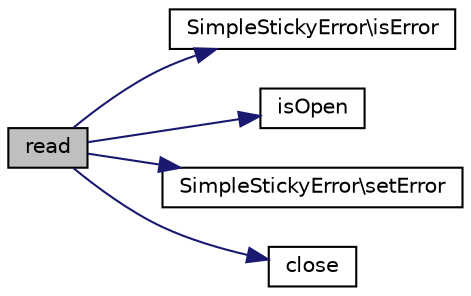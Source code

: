 digraph "read"
{
  edge [fontname="Helvetica",fontsize="10",labelfontname="Helvetica",labelfontsize="10"];
  node [fontname="Helvetica",fontsize="10",shape=record];
  rankdir="LR";
  Node1 [label="read",height=0.2,width=0.4,color="black", fillcolor="grey75", style="filled" fontcolor="black"];
  Node1 -> Node2 [color="midnightblue",fontsize="10",style="solid",fontname="Helvetica"];
  Node2 [label="SimpleStickyError\\isError",height=0.2,width=0.4,color="black", fillcolor="white", style="filled",URL="$class_simple_sticky_error.html#a763bcf1f1b83418647c32053ed2988db"];
  Node1 -> Node3 [color="midnightblue",fontsize="10",style="solid",fontname="Helvetica"];
  Node3 [label="isOpen",height=0.2,width=0.4,color="black", fillcolor="white", style="filled",URL="$class_simple_socket.html#ac21d0b99fadc55cd5e0b06aeecc73d26"];
  Node1 -> Node4 [color="midnightblue",fontsize="10",style="solid",fontname="Helvetica"];
  Node4 [label="SimpleStickyError\\setError",height=0.2,width=0.4,color="black", fillcolor="white", style="filled",URL="$class_simple_sticky_error.html#a0bc8cac7e04a83c9ca87a99690ef1194"];
  Node1 -> Node5 [color="midnightblue",fontsize="10",style="solid",fontname="Helvetica"];
  Node5 [label="close",height=0.2,width=0.4,color="black", fillcolor="white", style="filled",URL="$class_simple_socket.html#aa69c8bf1f1dcf4e72552efff1fe3e87e"];
}
